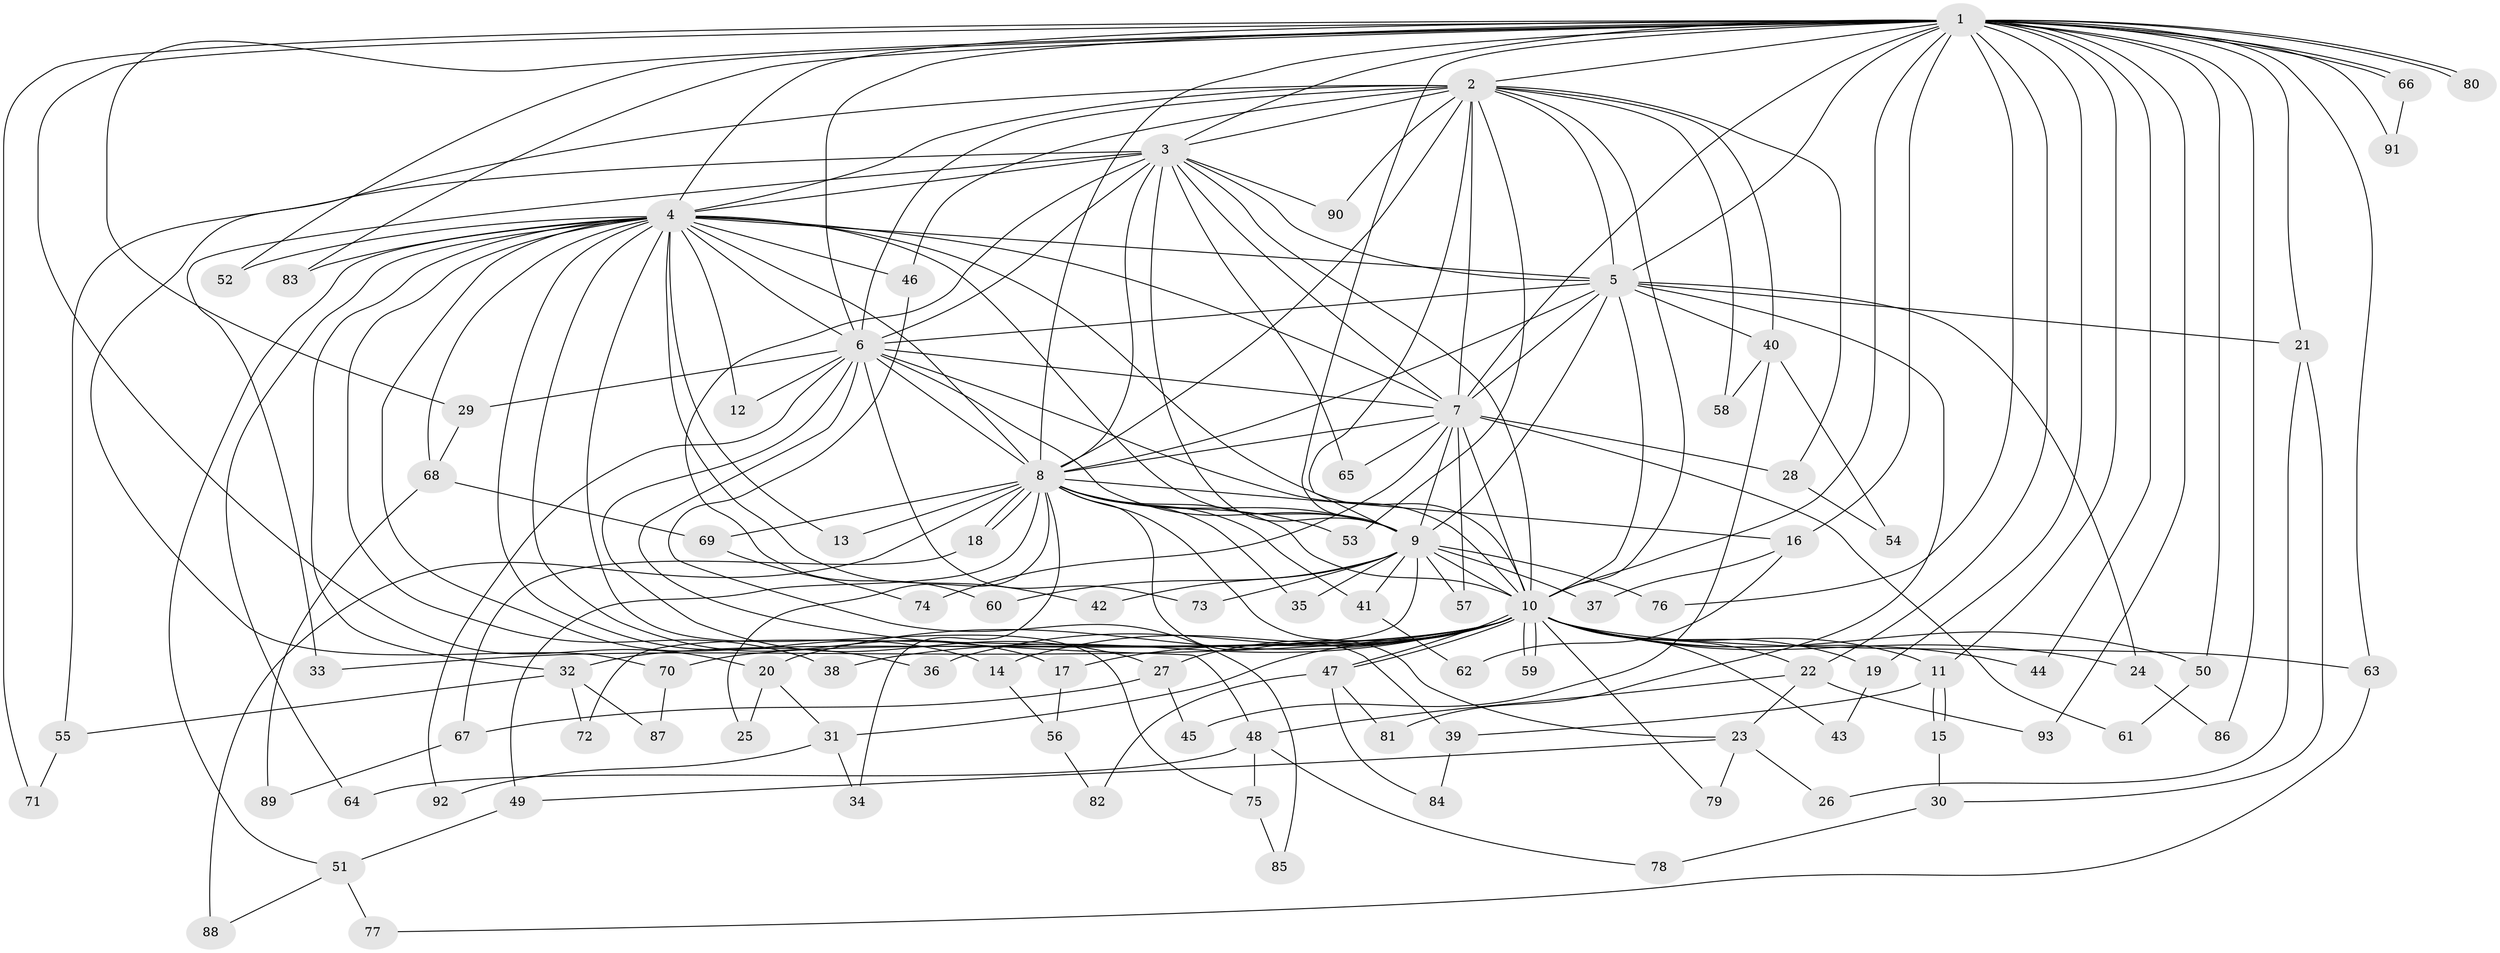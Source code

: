 // coarse degree distribution, {13: 0.02702702702702703, 23: 0.02702702702702703, 1: 0.2972972972972973, 2: 0.4864864864864865, 21: 0.02702702702702703, 3: 0.08108108108108109, 4: 0.02702702702702703, 5: 0.02702702702702703}
// Generated by graph-tools (version 1.1) at 2025/47/03/04/25 21:47:30]
// undirected, 93 vertices, 211 edges
graph export_dot {
graph [start="1"]
  node [color=gray90,style=filled];
  1;
  2;
  3;
  4;
  5;
  6;
  7;
  8;
  9;
  10;
  11;
  12;
  13;
  14;
  15;
  16;
  17;
  18;
  19;
  20;
  21;
  22;
  23;
  24;
  25;
  26;
  27;
  28;
  29;
  30;
  31;
  32;
  33;
  34;
  35;
  36;
  37;
  38;
  39;
  40;
  41;
  42;
  43;
  44;
  45;
  46;
  47;
  48;
  49;
  50;
  51;
  52;
  53;
  54;
  55;
  56;
  57;
  58;
  59;
  60;
  61;
  62;
  63;
  64;
  65;
  66;
  67;
  68;
  69;
  70;
  71;
  72;
  73;
  74;
  75;
  76;
  77;
  78;
  79;
  80;
  81;
  82;
  83;
  84;
  85;
  86;
  87;
  88;
  89;
  90;
  91;
  92;
  93;
  1 -- 2;
  1 -- 3;
  1 -- 4;
  1 -- 5;
  1 -- 6;
  1 -- 7;
  1 -- 8;
  1 -- 9;
  1 -- 10;
  1 -- 11;
  1 -- 16;
  1 -- 19;
  1 -- 20;
  1 -- 21;
  1 -- 22;
  1 -- 29;
  1 -- 44;
  1 -- 50;
  1 -- 52;
  1 -- 63;
  1 -- 66;
  1 -- 66;
  1 -- 71;
  1 -- 76;
  1 -- 80;
  1 -- 80;
  1 -- 83;
  1 -- 86;
  1 -- 91;
  1 -- 93;
  2 -- 3;
  2 -- 4;
  2 -- 5;
  2 -- 6;
  2 -- 7;
  2 -- 8;
  2 -- 9;
  2 -- 10;
  2 -- 28;
  2 -- 40;
  2 -- 46;
  2 -- 53;
  2 -- 58;
  2 -- 70;
  2 -- 90;
  3 -- 4;
  3 -- 5;
  3 -- 6;
  3 -- 7;
  3 -- 8;
  3 -- 9;
  3 -- 10;
  3 -- 33;
  3 -- 55;
  3 -- 60;
  3 -- 65;
  3 -- 90;
  4 -- 5;
  4 -- 6;
  4 -- 7;
  4 -- 8;
  4 -- 9;
  4 -- 10;
  4 -- 12;
  4 -- 13;
  4 -- 14;
  4 -- 17;
  4 -- 32;
  4 -- 36;
  4 -- 38;
  4 -- 42;
  4 -- 46;
  4 -- 51;
  4 -- 52;
  4 -- 64;
  4 -- 68;
  4 -- 75;
  4 -- 83;
  5 -- 6;
  5 -- 7;
  5 -- 8;
  5 -- 9;
  5 -- 10;
  5 -- 21;
  5 -- 24;
  5 -- 40;
  5 -- 81;
  6 -- 7;
  6 -- 8;
  6 -- 9;
  6 -- 10;
  6 -- 12;
  6 -- 27;
  6 -- 29;
  6 -- 48;
  6 -- 73;
  6 -- 92;
  7 -- 8;
  7 -- 9;
  7 -- 10;
  7 -- 28;
  7 -- 57;
  7 -- 61;
  7 -- 65;
  7 -- 74;
  8 -- 9;
  8 -- 10;
  8 -- 13;
  8 -- 16;
  8 -- 18;
  8 -- 18;
  8 -- 23;
  8 -- 25;
  8 -- 34;
  8 -- 35;
  8 -- 39;
  8 -- 41;
  8 -- 49;
  8 -- 53;
  8 -- 69;
  8 -- 88;
  9 -- 10;
  9 -- 35;
  9 -- 37;
  9 -- 41;
  9 -- 42;
  9 -- 57;
  9 -- 60;
  9 -- 72;
  9 -- 73;
  9 -- 76;
  10 -- 11;
  10 -- 14;
  10 -- 17;
  10 -- 19;
  10 -- 20;
  10 -- 22;
  10 -- 24;
  10 -- 27;
  10 -- 31;
  10 -- 32;
  10 -- 33;
  10 -- 36;
  10 -- 38;
  10 -- 43;
  10 -- 44;
  10 -- 47;
  10 -- 47;
  10 -- 50;
  10 -- 59;
  10 -- 59;
  10 -- 63;
  10 -- 70;
  10 -- 79;
  11 -- 15;
  11 -- 15;
  11 -- 39;
  14 -- 56;
  15 -- 30;
  16 -- 37;
  16 -- 62;
  17 -- 56;
  18 -- 67;
  19 -- 43;
  20 -- 25;
  20 -- 31;
  21 -- 26;
  21 -- 30;
  22 -- 23;
  22 -- 48;
  22 -- 93;
  23 -- 26;
  23 -- 49;
  23 -- 79;
  24 -- 86;
  27 -- 45;
  27 -- 67;
  28 -- 54;
  29 -- 68;
  30 -- 78;
  31 -- 34;
  31 -- 92;
  32 -- 55;
  32 -- 72;
  32 -- 87;
  39 -- 84;
  40 -- 45;
  40 -- 54;
  40 -- 58;
  41 -- 62;
  46 -- 85;
  47 -- 81;
  47 -- 82;
  47 -- 84;
  48 -- 64;
  48 -- 75;
  48 -- 78;
  49 -- 51;
  50 -- 61;
  51 -- 77;
  51 -- 88;
  55 -- 71;
  56 -- 82;
  63 -- 77;
  66 -- 91;
  67 -- 89;
  68 -- 69;
  68 -- 89;
  69 -- 74;
  70 -- 87;
  75 -- 85;
}

